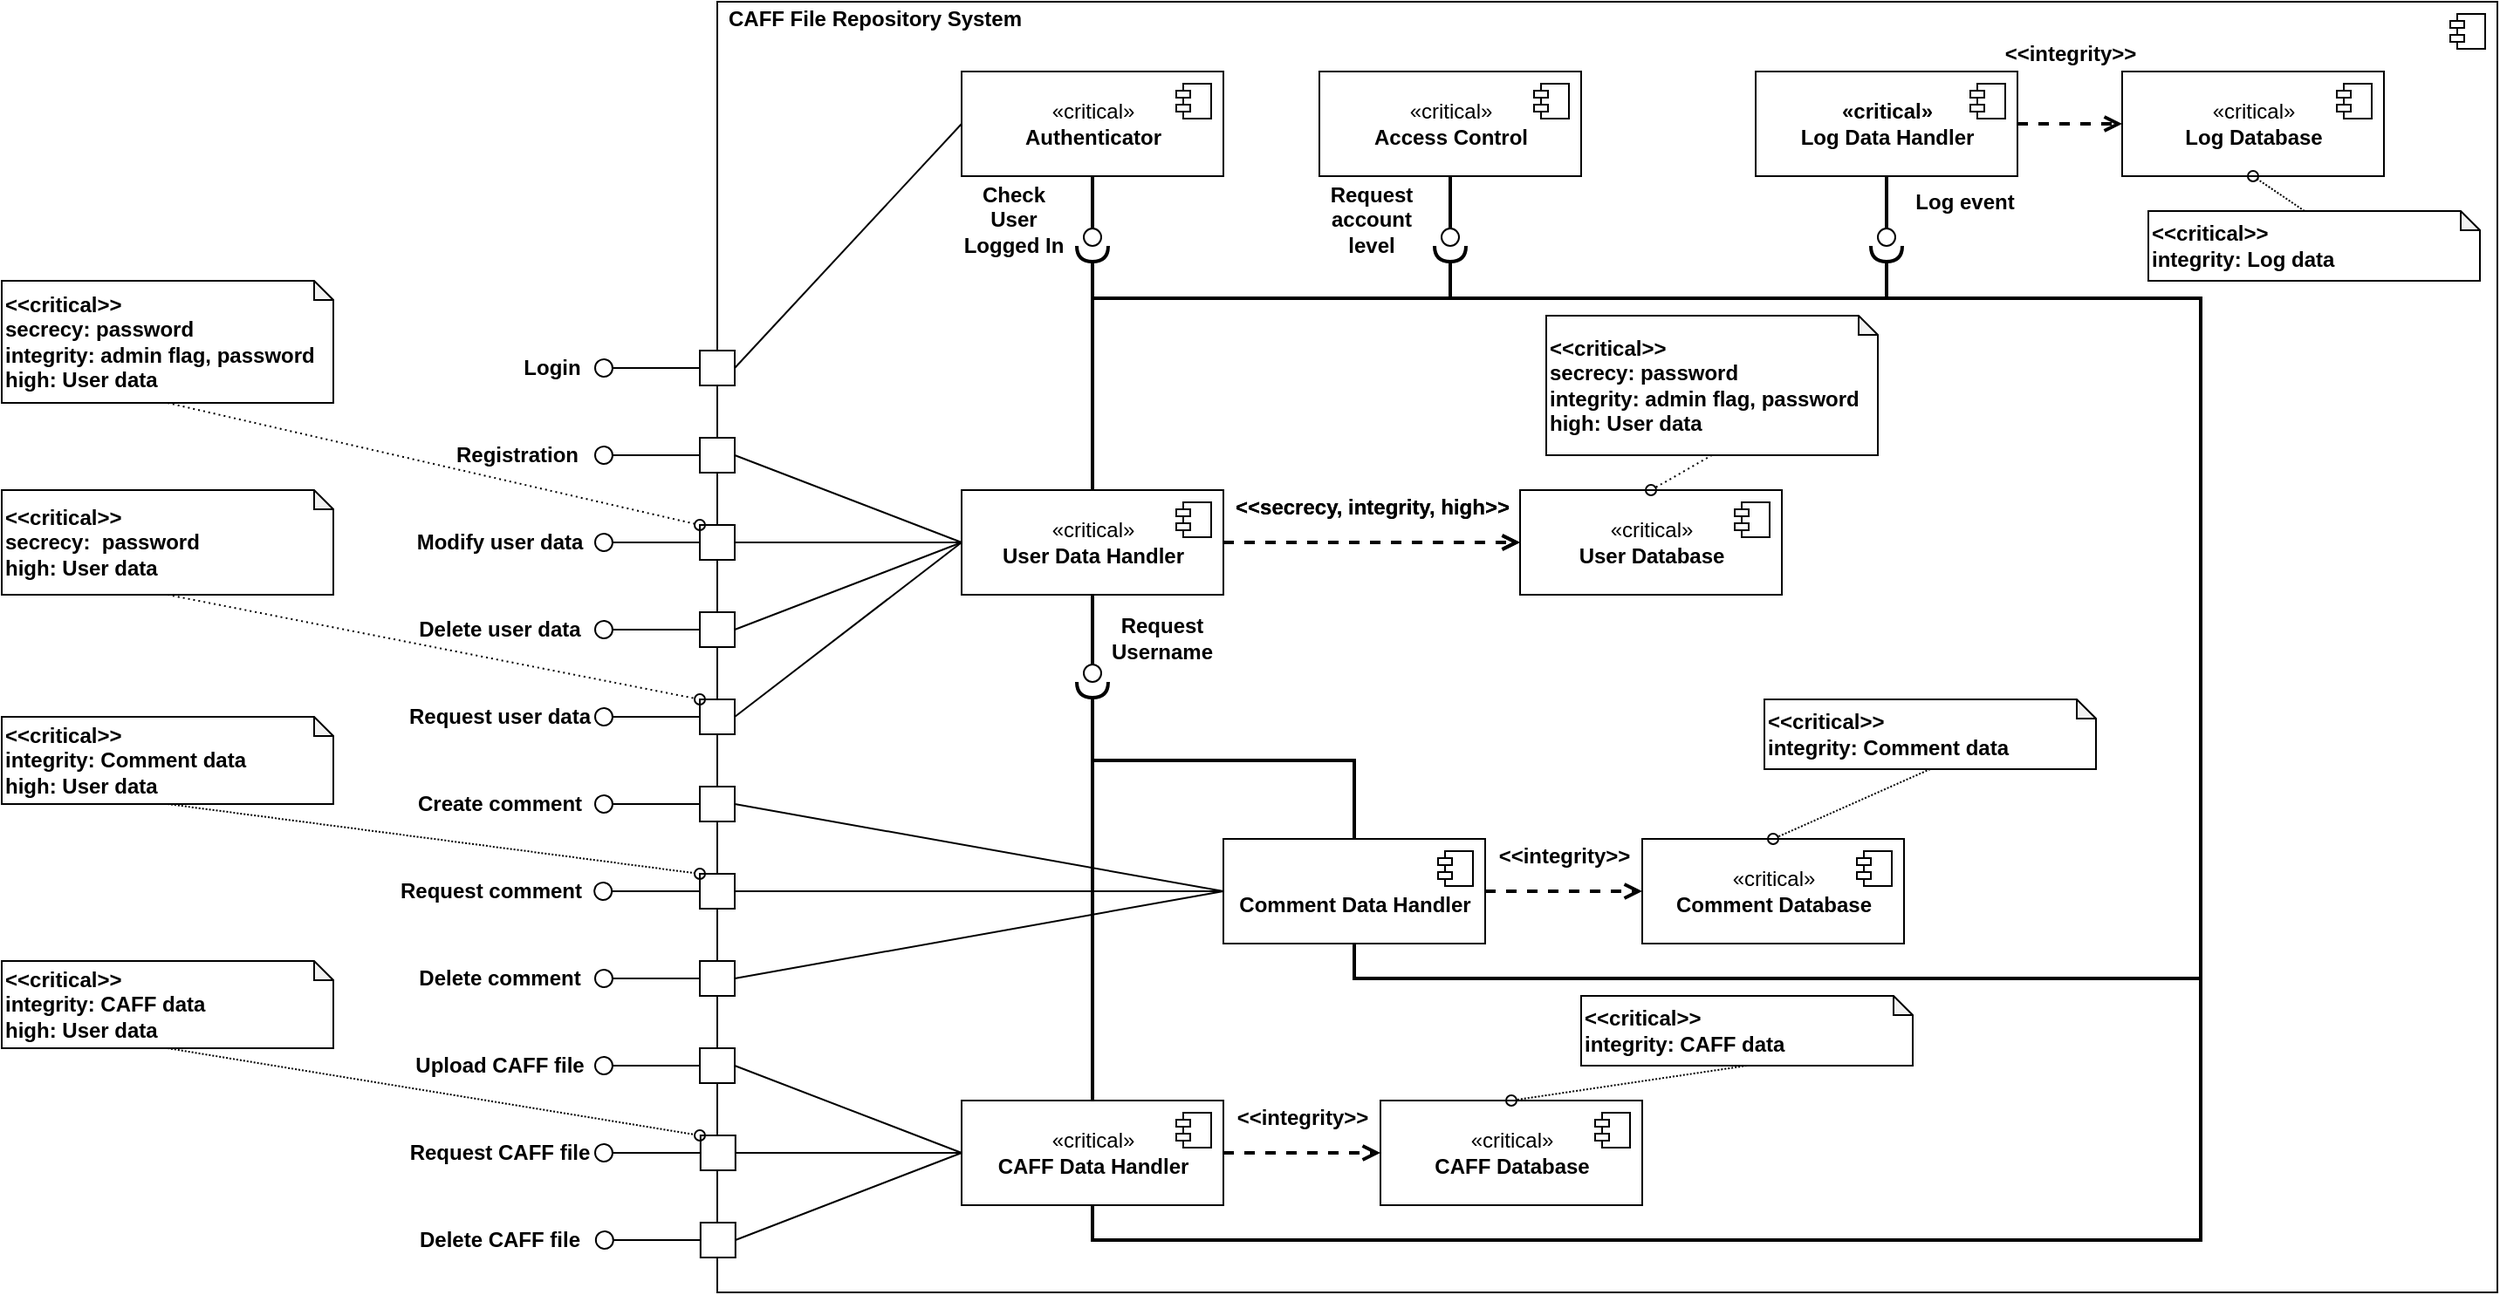 <mxfile version="15.5.2" type="device"><diagram name="Page-1" id="5f0bae14-7c28-e335-631c-24af17079c00"><mxGraphModel dx="1913" dy="1296" grid="1" gridSize="10" guides="1" tooltips="1" connect="1" arrows="1" fold="1" page="1" pageScale="1" pageWidth="1100" pageHeight="850" background="none" math="0" shadow="0"><root><mxCell id="0"/><mxCell id="1" parent="0"/><mxCell id="-QCfbJkyfZG9LD16pUeI-1" value="" style="html=1;dropTarget=0;movable=0;allowArrows=0;connectable=0;resizable=1;rotatable=0;" parent="1" vertex="1"><mxGeometry x="260" y="-20" width="1020" height="740" as="geometry"/></mxCell><mxCell id="-QCfbJkyfZG9LD16pUeI-2" value="" style="shape=module;jettyWidth=8;jettyHeight=4;" parent="-QCfbJkyfZG9LD16pUeI-1" vertex="1"><mxGeometry x="1" width="20" height="20" relative="1" as="geometry"><mxPoint x="-27" y="7" as="offset"/></mxGeometry></mxCell><mxCell id="-QCfbJkyfZG9LD16pUeI-3" value="CAFF File Repository System" style="text;html=1;align=center;verticalAlign=middle;resizable=0;points=[];autosize=1;strokeColor=none;fillColor=none;fontStyle=1" parent="1" vertex="1"><mxGeometry x="260" y="-20" width="180" height="20" as="geometry"/></mxCell><mxCell id="-QCfbJkyfZG9LD16pUeI-111" style="edgeStyle=none;rounded=0;orthogonalLoop=1;jettySize=auto;html=1;exitX=1;exitY=0.5;exitDx=0;exitDy=0;entryX=0;entryY=0.5;entryDx=0;entryDy=0;dashed=1;endArrow=open;endFill=0;strokeWidth=2;" parent="1" source="-QCfbJkyfZG9LD16pUeI-5" target="-QCfbJkyfZG9LD16pUeI-11" edge="1"><mxGeometry relative="1" as="geometry"/></mxCell><mxCell id="-QCfbJkyfZG9LD16pUeI-143" style="edgeStyle=orthogonalEdgeStyle;rounded=0;orthogonalLoop=1;jettySize=auto;html=1;exitX=0.5;exitY=1;exitDx=0;exitDy=0;endArrow=none;endFill=0;strokeWidth=2;" parent="1" source="-QCfbJkyfZG9LD16pUeI-5" edge="1"><mxGeometry relative="1" as="geometry"><mxPoint x="475" y="360" as="targetPoint"/></mxGeometry></mxCell><mxCell id="-HfdM1WWx-DZBQaStd_Z-57" style="edgeStyle=orthogonalEdgeStyle;rounded=0;orthogonalLoop=1;jettySize=auto;html=1;exitX=0.5;exitY=0;exitDx=0;exitDy=0;endArrow=halfCircle;endFill=0;strokeWidth=2;" parent="1" source="-QCfbJkyfZG9LD16pUeI-5" target="-HfdM1WWx-DZBQaStd_Z-66" edge="1"><mxGeometry relative="1" as="geometry"><mxPoint x="920" y="130" as="targetPoint"/><Array as="points"><mxPoint x="475" y="150"/><mxPoint x="930" y="150"/></Array></mxGeometry></mxCell><mxCell id="-QCfbJkyfZG9LD16pUeI-5" value="&lt;div&gt;«critical»&lt;/div&gt;&lt;div&gt;&lt;b&gt;User Data Handler&lt;/b&gt;&lt;/div&gt;" style="html=1;dropTarget=0;" parent="1" vertex="1"><mxGeometry x="400" y="260" width="150" height="60" as="geometry"/></mxCell><mxCell id="-QCfbJkyfZG9LD16pUeI-6" value="" style="shape=module;jettyWidth=8;jettyHeight=4;" parent="-QCfbJkyfZG9LD16pUeI-5" vertex="1"><mxGeometry x="1" width="20" height="20" relative="1" as="geometry"><mxPoint x="-27" y="7" as="offset"/></mxGeometry></mxCell><mxCell id="-QCfbJkyfZG9LD16pUeI-110" style="edgeStyle=none;rounded=0;orthogonalLoop=1;jettySize=auto;html=1;exitX=1;exitY=0.5;exitDx=0;exitDy=0;entryX=0;entryY=0.5;entryDx=0;entryDy=0;endArrow=open;endFill=0;dashed=1;strokeWidth=2;" parent="1" source="-QCfbJkyfZG9LD16pUeI-7" target="-QCfbJkyfZG9LD16pUeI-17" edge="1"><mxGeometry relative="1" as="geometry"/></mxCell><mxCell id="-HfdM1WWx-DZBQaStd_Z-55" style="edgeStyle=orthogonalEdgeStyle;rounded=0;orthogonalLoop=1;jettySize=auto;html=1;exitX=0.5;exitY=1;exitDx=0;exitDy=0;endArrow=halfCircle;endFill=0;strokeWidth=2;" parent="1" source="-QCfbJkyfZG9LD16pUeI-7" target="-HfdM1WWx-DZBQaStd_Z-31" edge="1"><mxGeometry relative="1" as="geometry"><Array as="points"><mxPoint x="475" y="690"/><mxPoint x="1110" y="690"/><mxPoint x="1110" y="150"/><mxPoint x="475" y="150"/></Array></mxGeometry></mxCell><mxCell id="-HfdM1WWx-DZBQaStd_Z-59" style="edgeStyle=orthogonalEdgeStyle;rounded=0;orthogonalLoop=1;jettySize=auto;html=1;exitX=0.5;exitY=0;exitDx=0;exitDy=0;endArrow=none;endFill=0;strokeWidth=2;" parent="1" source="-QCfbJkyfZG9LD16pUeI-7" edge="1"><mxGeometry relative="1" as="geometry"><mxPoint x="475" y="380" as="targetPoint"/></mxGeometry></mxCell><mxCell id="-QCfbJkyfZG9LD16pUeI-7" value="«critical»&lt;div&gt;&lt;b&gt;CAFF Data Handler&lt;/b&gt;&lt;/div&gt;" style="html=1;dropTarget=0;" parent="1" vertex="1"><mxGeometry x="400" y="610" width="150" height="60" as="geometry"/></mxCell><mxCell id="-QCfbJkyfZG9LD16pUeI-8" value="" style="shape=module;jettyWidth=8;jettyHeight=4;" parent="-QCfbJkyfZG9LD16pUeI-7" vertex="1"><mxGeometry x="1" width="20" height="20" relative="1" as="geometry"><mxPoint x="-27" y="7" as="offset"/></mxGeometry></mxCell><mxCell id="-QCfbJkyfZG9LD16pUeI-112" style="edgeStyle=none;rounded=0;orthogonalLoop=1;jettySize=auto;html=1;exitX=1;exitY=0.5;exitDx=0;exitDy=0;entryX=0;entryY=0.5;entryDx=0;entryDy=0;dashed=1;endArrow=open;endFill=0;strokeWidth=2;" parent="1" source="-QCfbJkyfZG9LD16pUeI-9" target="-QCfbJkyfZG9LD16pUeI-13" edge="1"><mxGeometry relative="1" as="geometry"/></mxCell><mxCell id="-HfdM1WWx-DZBQaStd_Z-56" style="edgeStyle=orthogonalEdgeStyle;rounded=0;orthogonalLoop=1;jettySize=auto;html=1;exitX=0.5;exitY=1;exitDx=0;exitDy=0;endArrow=halfCircle;endFill=0;strokeWidth=2;entryX=0.5;entryY=0;entryDx=0;entryDy=0;entryPerimeter=0;" parent="1" source="-QCfbJkyfZG9LD16pUeI-9" target="-HfdM1WWx-DZBQaStd_Z-37" edge="1"><mxGeometry relative="1" as="geometry"><Array as="points"><mxPoint x="625" y="540"/><mxPoint x="1110" y="540"/><mxPoint x="1110" y="150"/><mxPoint x="680" y="150"/></Array></mxGeometry></mxCell><mxCell id="-HfdM1WWx-DZBQaStd_Z-58" style="edgeStyle=orthogonalEdgeStyle;rounded=0;orthogonalLoop=1;jettySize=auto;html=1;exitX=0.5;exitY=0;exitDx=0;exitDy=0;endArrow=halfCircle;endFill=0;strokeWidth=2;" parent="1" source="-QCfbJkyfZG9LD16pUeI-9" target="-QCfbJkyfZG9LD16pUeI-149" edge="1"><mxGeometry relative="1" as="geometry"><mxPoint x="475" y="380" as="targetPoint"/></mxGeometry></mxCell><mxCell id="-QCfbJkyfZG9LD16pUeI-9" value="&lt;div&gt;&lt;b&gt;&lt;br&gt;&lt;/b&gt;&lt;/div&gt;&lt;div&gt;&lt;b&gt;Comment Data Handler&lt;/b&gt;&lt;/div&gt;" style="html=1;dropTarget=0;" parent="1" vertex="1"><mxGeometry x="550" y="460" width="150" height="60" as="geometry"/></mxCell><mxCell id="-QCfbJkyfZG9LD16pUeI-10" value="" style="shape=module;jettyWidth=8;jettyHeight=4;" parent="-QCfbJkyfZG9LD16pUeI-9" vertex="1"><mxGeometry x="1" width="20" height="20" relative="1" as="geometry"><mxPoint x="-27" y="7" as="offset"/></mxGeometry></mxCell><mxCell id="-QCfbJkyfZG9LD16pUeI-11" value="«critical»&lt;br&gt;&lt;b&gt;User Database&lt;br&gt;&lt;/b&gt;" style="html=1;dropTarget=0;" parent="1" vertex="1"><mxGeometry x="720" y="260" width="150" height="60" as="geometry"/></mxCell><mxCell id="-QCfbJkyfZG9LD16pUeI-12" value="" style="shape=module;jettyWidth=8;jettyHeight=4;" parent="-QCfbJkyfZG9LD16pUeI-11" vertex="1"><mxGeometry x="1" width="20" height="20" relative="1" as="geometry"><mxPoint x="-27" y="7" as="offset"/></mxGeometry></mxCell><mxCell id="-QCfbJkyfZG9LD16pUeI-13" value="«critical»&lt;br&gt;&lt;b&gt;Comment Database&lt;br&gt;&lt;/b&gt;" style="html=1;dropTarget=0;" parent="1" vertex="1"><mxGeometry x="790" y="460" width="150" height="60" as="geometry"/></mxCell><mxCell id="-QCfbJkyfZG9LD16pUeI-14" value="" style="shape=module;jettyWidth=8;jettyHeight=4;" parent="-QCfbJkyfZG9LD16pUeI-13" vertex="1"><mxGeometry x="1" width="20" height="20" relative="1" as="geometry"><mxPoint x="-27" y="7" as="offset"/></mxGeometry></mxCell><mxCell id="-QCfbJkyfZG9LD16pUeI-15" value="«critical»&lt;br&gt;&lt;b&gt;Log Database&lt;br&gt;&lt;/b&gt;" style="html=1;dropTarget=0;" parent="1" vertex="1"><mxGeometry x="1065" y="20" width="150" height="60" as="geometry"/></mxCell><mxCell id="-QCfbJkyfZG9LD16pUeI-16" value="" style="shape=module;jettyWidth=8;jettyHeight=4;" parent="-QCfbJkyfZG9LD16pUeI-15" vertex="1"><mxGeometry x="1" width="20" height="20" relative="1" as="geometry"><mxPoint x="-27" y="7" as="offset"/></mxGeometry></mxCell><mxCell id="-QCfbJkyfZG9LD16pUeI-17" value="«critical»&lt;br&gt;&lt;b&gt;CAFF Database&lt;br&gt;&lt;/b&gt;" style="html=1;dropTarget=0;" parent="1" vertex="1"><mxGeometry x="640" y="610" width="150" height="60" as="geometry"/></mxCell><mxCell id="-QCfbJkyfZG9LD16pUeI-18" value="" style="shape=module;jettyWidth=8;jettyHeight=4;" parent="-QCfbJkyfZG9LD16pUeI-17" vertex="1"><mxGeometry x="1" width="20" height="20" relative="1" as="geometry"><mxPoint x="-27" y="7" as="offset"/></mxGeometry></mxCell><mxCell id="-QCfbJkyfZG9LD16pUeI-27" value="" style="group" parent="1" vertex="1" connectable="0"><mxGeometry x="189.583" y="230" width="80.417" height="20" as="geometry"/></mxCell><mxCell id="-QCfbJkyfZG9LD16pUeI-19" value="" style="rounded=0;whiteSpace=wrap;html=1;" parent="-QCfbJkyfZG9LD16pUeI-27" vertex="1"><mxGeometry x="60.417" width="20" height="20" as="geometry"/></mxCell><mxCell id="-QCfbJkyfZG9LD16pUeI-21" value="" style="rounded=0;orthogonalLoop=1;jettySize=auto;html=1;endArrow=none;endFill=0;sketch=0;sourcePerimeterSpacing=0;targetPerimeterSpacing=0;edgeStyle=orthogonalEdgeStyle;" parent="-QCfbJkyfZG9LD16pUeI-27" edge="1"><mxGeometry relative="1" as="geometry"><mxPoint x="60.417" y="10" as="sourcePoint"/><mxPoint x="10.417" y="10" as="targetPoint"/></mxGeometry></mxCell><mxCell id="-QCfbJkyfZG9LD16pUeI-23" value="" style="ellipse;whiteSpace=wrap;html=1;align=center;aspect=fixed;resizable=0;points=[];outlineConnect=0;sketch=0;rotation=-85;" parent="-QCfbJkyfZG9LD16pUeI-27" vertex="1"><mxGeometry x="0.417" y="5" width="10" height="10" as="geometry"/></mxCell><mxCell id="-QCfbJkyfZG9LD16pUeI-28" value="" style="group" parent="1" vertex="1" connectable="0"><mxGeometry x="189.583" y="180" width="80.417" height="20" as="geometry"/></mxCell><mxCell id="-QCfbJkyfZG9LD16pUeI-29" value="" style="rounded=0;whiteSpace=wrap;html=1;" parent="-QCfbJkyfZG9LD16pUeI-28" vertex="1"><mxGeometry x="60.417" width="20" height="20" as="geometry"/></mxCell><mxCell id="-QCfbJkyfZG9LD16pUeI-30" value="" style="rounded=0;orthogonalLoop=1;jettySize=auto;html=1;endArrow=none;endFill=0;sketch=0;sourcePerimeterSpacing=0;targetPerimeterSpacing=0;edgeStyle=orthogonalEdgeStyle;" parent="-QCfbJkyfZG9LD16pUeI-28" edge="1"><mxGeometry relative="1" as="geometry"><mxPoint x="60.417" y="10" as="sourcePoint"/><mxPoint x="10.417" y="10" as="targetPoint"/></mxGeometry></mxCell><mxCell id="-QCfbJkyfZG9LD16pUeI-31" value="" style="ellipse;whiteSpace=wrap;html=1;align=center;aspect=fixed;resizable=0;points=[];outlineConnect=0;sketch=0;rotation=-85;" parent="-QCfbJkyfZG9LD16pUeI-28" vertex="1"><mxGeometry x="0.417" y="5" width="10" height="10" as="geometry"/></mxCell><mxCell id="-QCfbJkyfZG9LD16pUeI-32" value="Registration" style="text;html=1;align=center;verticalAlign=middle;resizable=0;points=[];autosize=1;strokeColor=none;fillColor=none;fontStyle=1" parent="1" vertex="1"><mxGeometry x="99.58" y="230" width="90" height="20" as="geometry"/></mxCell><mxCell id="-QCfbJkyfZG9LD16pUeI-33" value="Login" style="text;html=1;align=center;verticalAlign=middle;resizable=0;points=[];autosize=1;strokeColor=none;fillColor=none;fontStyle=1" parent="1" vertex="1"><mxGeometry x="139.58" y="180" width="50" height="20" as="geometry"/></mxCell><mxCell id="-QCfbJkyfZG9LD16pUeI-34" style="rounded=0;orthogonalLoop=1;jettySize=auto;html=1;exitX=1;exitY=0.5;exitDx=0;exitDy=0;entryX=0;entryY=0.5;entryDx=0;entryDy=0;endArrow=none;endFill=0;" parent="1" source="-QCfbJkyfZG9LD16pUeI-19" target="-QCfbJkyfZG9LD16pUeI-5" edge="1"><mxGeometry relative="1" as="geometry"/></mxCell><mxCell id="-QCfbJkyfZG9LD16pUeI-36" value="" style="group" parent="1" vertex="1" connectable="0"><mxGeometry x="189.583" y="280" width="80.417" height="20" as="geometry"/></mxCell><mxCell id="-QCfbJkyfZG9LD16pUeI-37" value="" style="rounded=0;whiteSpace=wrap;html=1;" parent="-QCfbJkyfZG9LD16pUeI-36" vertex="1"><mxGeometry x="60.417" width="20" height="20" as="geometry"/></mxCell><mxCell id="-QCfbJkyfZG9LD16pUeI-38" value="" style="rounded=0;orthogonalLoop=1;jettySize=auto;html=1;endArrow=none;endFill=0;sketch=0;sourcePerimeterSpacing=0;targetPerimeterSpacing=0;edgeStyle=orthogonalEdgeStyle;" parent="-QCfbJkyfZG9LD16pUeI-36" edge="1"><mxGeometry relative="1" as="geometry"><mxPoint x="60.417" y="10" as="sourcePoint"/><mxPoint x="10.417" y="10" as="targetPoint"/></mxGeometry></mxCell><mxCell id="-QCfbJkyfZG9LD16pUeI-39" value="" style="ellipse;whiteSpace=wrap;html=1;align=center;aspect=fixed;resizable=0;points=[];outlineConnect=0;sketch=0;rotation=-85;" parent="-QCfbJkyfZG9LD16pUeI-36" vertex="1"><mxGeometry x="0.417" y="5" width="10" height="10" as="geometry"/></mxCell><mxCell id="-QCfbJkyfZG9LD16pUeI-42" value="" style="group" parent="1" vertex="1" connectable="0"><mxGeometry x="189.583" y="330" width="80.417" height="20" as="geometry"/></mxCell><mxCell id="-QCfbJkyfZG9LD16pUeI-46" value="" style="edgeStyle=none;rounded=0;orthogonalLoop=1;jettySize=auto;html=1;endArrow=none;endFill=0;" parent="-QCfbJkyfZG9LD16pUeI-42" source="-QCfbJkyfZG9LD16pUeI-43" target="-QCfbJkyfZG9LD16pUeI-45" edge="1"><mxGeometry relative="1" as="geometry"/></mxCell><mxCell id="-QCfbJkyfZG9LD16pUeI-43" value="" style="rounded=0;whiteSpace=wrap;html=1;" parent="-QCfbJkyfZG9LD16pUeI-42" vertex="1"><mxGeometry x="60.417" width="20" height="20" as="geometry"/></mxCell><mxCell id="-QCfbJkyfZG9LD16pUeI-44" value="" style="rounded=0;orthogonalLoop=1;jettySize=auto;html=1;endArrow=none;endFill=0;sketch=0;sourcePerimeterSpacing=0;targetPerimeterSpacing=0;edgeStyle=orthogonalEdgeStyle;" parent="-QCfbJkyfZG9LD16pUeI-42" edge="1"><mxGeometry relative="1" as="geometry"><mxPoint x="60.417" y="10" as="sourcePoint"/><mxPoint x="10.417" y="10" as="targetPoint"/></mxGeometry></mxCell><mxCell id="-QCfbJkyfZG9LD16pUeI-45" value="" style="ellipse;whiteSpace=wrap;html=1;align=center;aspect=fixed;resizable=0;points=[];outlineConnect=0;sketch=0;rotation=-85;" parent="-QCfbJkyfZG9LD16pUeI-42" vertex="1"><mxGeometry x="0.417" y="5" width="10" height="10" as="geometry"/></mxCell><mxCell id="-QCfbJkyfZG9LD16pUeI-47" value="Modify user data" style="text;html=1;align=center;verticalAlign=middle;resizable=0;points=[];autosize=1;strokeColor=none;fillColor=none;fontStyle=1" parent="1" vertex="1"><mxGeometry x="79.58" y="280" width="110" height="20" as="geometry"/></mxCell><mxCell id="-QCfbJkyfZG9LD16pUeI-48" value="Delete user data" style="text;html=1;align=center;verticalAlign=middle;resizable=0;points=[];autosize=1;strokeColor=none;fillColor=none;fontStyle=1" parent="1" vertex="1"><mxGeometry x="79.58" y="330" width="110" height="20" as="geometry"/></mxCell><mxCell id="-QCfbJkyfZG9LD16pUeI-51" value="" style="group" parent="1" vertex="1" connectable="0"><mxGeometry x="189.583" y="430" width="80.417" height="20" as="geometry"/></mxCell><mxCell id="-QCfbJkyfZG9LD16pUeI-52" value="" style="edgeStyle=none;rounded=0;orthogonalLoop=1;jettySize=auto;html=1;endArrow=none;endFill=0;" parent="-QCfbJkyfZG9LD16pUeI-51" source="-QCfbJkyfZG9LD16pUeI-53" target="-QCfbJkyfZG9LD16pUeI-55" edge="1"><mxGeometry relative="1" as="geometry"/></mxCell><mxCell id="-QCfbJkyfZG9LD16pUeI-53" value="" style="rounded=0;whiteSpace=wrap;html=1;" parent="-QCfbJkyfZG9LD16pUeI-51" vertex="1"><mxGeometry x="60.417" width="20" height="20" as="geometry"/></mxCell><mxCell id="-QCfbJkyfZG9LD16pUeI-54" value="" style="rounded=0;orthogonalLoop=1;jettySize=auto;html=1;endArrow=none;endFill=0;sketch=0;sourcePerimeterSpacing=0;targetPerimeterSpacing=0;edgeStyle=orthogonalEdgeStyle;" parent="-QCfbJkyfZG9LD16pUeI-51" edge="1"><mxGeometry relative="1" as="geometry"><mxPoint x="60.417" y="10" as="sourcePoint"/><mxPoint x="10.417" y="10" as="targetPoint"/></mxGeometry></mxCell><mxCell id="-QCfbJkyfZG9LD16pUeI-55" value="" style="ellipse;whiteSpace=wrap;html=1;align=center;aspect=fixed;resizable=0;points=[];outlineConnect=0;sketch=0;rotation=-85;" parent="-QCfbJkyfZG9LD16pUeI-51" vertex="1"><mxGeometry x="0.417" y="5" width="10" height="10" as="geometry"/></mxCell><mxCell id="-QCfbJkyfZG9LD16pUeI-56" value="" style="group" parent="1" vertex="1" connectable="0"><mxGeometry x="189.583" y="470" width="80.417" height="20" as="geometry"/></mxCell><mxCell id="-QCfbJkyfZG9LD16pUeI-58" value="" style="rounded=0;whiteSpace=wrap;html=1;" parent="-QCfbJkyfZG9LD16pUeI-56" vertex="1"><mxGeometry x="60.417" y="10" width="20" height="20" as="geometry"/></mxCell><mxCell id="-QCfbJkyfZG9LD16pUeI-61" value="" style="group" parent="1" vertex="1" connectable="0"><mxGeometry x="189.583" y="530" width="80.417" height="20" as="geometry"/></mxCell><mxCell id="-QCfbJkyfZG9LD16pUeI-62" value="" style="edgeStyle=none;rounded=0;orthogonalLoop=1;jettySize=auto;html=1;endArrow=none;endFill=0;" parent="-QCfbJkyfZG9LD16pUeI-61" source="-QCfbJkyfZG9LD16pUeI-63" target="-QCfbJkyfZG9LD16pUeI-65" edge="1"><mxGeometry relative="1" as="geometry"/></mxCell><mxCell id="-QCfbJkyfZG9LD16pUeI-63" value="" style="rounded=0;whiteSpace=wrap;html=1;" parent="-QCfbJkyfZG9LD16pUeI-61" vertex="1"><mxGeometry x="60.417" width="20" height="20" as="geometry"/></mxCell><mxCell id="-QCfbJkyfZG9LD16pUeI-64" value="" style="rounded=0;orthogonalLoop=1;jettySize=auto;html=1;endArrow=none;endFill=0;sketch=0;sourcePerimeterSpacing=0;targetPerimeterSpacing=0;edgeStyle=orthogonalEdgeStyle;" parent="-QCfbJkyfZG9LD16pUeI-61" edge="1"><mxGeometry relative="1" as="geometry"><mxPoint x="60.417" y="10" as="sourcePoint"/><mxPoint x="10.417" y="10" as="targetPoint"/></mxGeometry></mxCell><mxCell id="-QCfbJkyfZG9LD16pUeI-65" value="" style="ellipse;whiteSpace=wrap;html=1;align=center;aspect=fixed;resizable=0;points=[];outlineConnect=0;sketch=0;rotation=-85;" parent="-QCfbJkyfZG9LD16pUeI-61" vertex="1"><mxGeometry x="0.417" y="5" width="10" height="10" as="geometry"/></mxCell><mxCell id="-QCfbJkyfZG9LD16pUeI-66" value="Create comment" style="text;html=1;align=center;verticalAlign=middle;resizable=0;points=[];autosize=1;strokeColor=none;fillColor=none;fontStyle=1" parent="1" vertex="1"><mxGeometry x="79.58" y="430" width="110" height="20" as="geometry"/></mxCell><mxCell id="-QCfbJkyfZG9LD16pUeI-67" style="edgeStyle=none;rounded=0;orthogonalLoop=1;jettySize=auto;html=1;exitX=1;exitY=0.5;exitDx=0;exitDy=0;entryX=0;entryY=0.5;entryDx=0;entryDy=0;endArrow=none;endFill=0;" parent="1" source="-QCfbJkyfZG9LD16pUeI-53" target="-QCfbJkyfZG9LD16pUeI-9" edge="1"><mxGeometry relative="1" as="geometry"/></mxCell><mxCell id="-QCfbJkyfZG9LD16pUeI-68" value="Request comment" style="text;html=1;align=center;verticalAlign=middle;resizable=0;points=[];autosize=1;strokeColor=none;fillColor=none;fontStyle=1" parent="1" vertex="1"><mxGeometry x="69.58" y="480" width="120" height="20" as="geometry"/></mxCell><mxCell id="-QCfbJkyfZG9LD16pUeI-69" value="Delete comment" style="text;html=1;align=center;verticalAlign=middle;resizable=0;points=[];autosize=1;strokeColor=none;fillColor=none;fontStyle=1" parent="1" vertex="1"><mxGeometry x="79.58" y="530" width="110" height="20" as="geometry"/></mxCell><mxCell id="-QCfbJkyfZG9LD16pUeI-70" style="edgeStyle=none;rounded=0;orthogonalLoop=1;jettySize=auto;html=1;exitX=1;exitY=0.5;exitDx=0;exitDy=0;entryX=0;entryY=0.5;entryDx=0;entryDy=0;endArrow=none;endFill=0;" parent="1" source="-QCfbJkyfZG9LD16pUeI-58" target="-QCfbJkyfZG9LD16pUeI-9" edge="1"><mxGeometry relative="1" as="geometry"/></mxCell><mxCell id="-QCfbJkyfZG9LD16pUeI-71" style="edgeStyle=none;rounded=0;orthogonalLoop=1;jettySize=auto;html=1;exitX=1;exitY=0.5;exitDx=0;exitDy=0;entryX=0;entryY=0.5;entryDx=0;entryDy=0;endArrow=none;endFill=0;" parent="1" source="-QCfbJkyfZG9LD16pUeI-63" target="-QCfbJkyfZG9LD16pUeI-9" edge="1"><mxGeometry relative="1" as="geometry"/></mxCell><mxCell id="-QCfbJkyfZG9LD16pUeI-72" value="Request user data" style="text;html=1;align=center;verticalAlign=middle;resizable=0;points=[];autosize=1;strokeColor=none;fillColor=none;fontStyle=1" parent="1" vertex="1"><mxGeometry x="74.58" y="380" width="120" height="20" as="geometry"/></mxCell><mxCell id="-QCfbJkyfZG9LD16pUeI-73" value="" style="group" parent="1" vertex="1" connectable="0"><mxGeometry x="189.583" y="380" width="80.417" height="20" as="geometry"/></mxCell><mxCell id="-QCfbJkyfZG9LD16pUeI-74" value="" style="edgeStyle=none;rounded=0;orthogonalLoop=1;jettySize=auto;html=1;endArrow=none;endFill=0;" parent="-QCfbJkyfZG9LD16pUeI-73" source="-QCfbJkyfZG9LD16pUeI-75" target="-QCfbJkyfZG9LD16pUeI-77" edge="1"><mxGeometry relative="1" as="geometry"/></mxCell><mxCell id="-QCfbJkyfZG9LD16pUeI-75" value="" style="rounded=0;whiteSpace=wrap;html=1;" parent="-QCfbJkyfZG9LD16pUeI-73" vertex="1"><mxGeometry x="60.417" width="20" height="20" as="geometry"/></mxCell><mxCell id="-QCfbJkyfZG9LD16pUeI-76" value="" style="rounded=0;orthogonalLoop=1;jettySize=auto;html=1;endArrow=none;endFill=0;sketch=0;sourcePerimeterSpacing=0;targetPerimeterSpacing=0;edgeStyle=orthogonalEdgeStyle;" parent="-QCfbJkyfZG9LD16pUeI-73" edge="1"><mxGeometry relative="1" as="geometry"><mxPoint x="60.417" y="10" as="sourcePoint"/><mxPoint x="10.417" y="10" as="targetPoint"/></mxGeometry></mxCell><mxCell id="-QCfbJkyfZG9LD16pUeI-77" value="" style="ellipse;whiteSpace=wrap;html=1;align=center;aspect=fixed;resizable=0;points=[];outlineConnect=0;sketch=0;rotation=-85;" parent="-QCfbJkyfZG9LD16pUeI-73" vertex="1"><mxGeometry x="0.417" y="5" width="10" height="10" as="geometry"/></mxCell><mxCell id="-QCfbJkyfZG9LD16pUeI-78" style="edgeStyle=none;rounded=0;orthogonalLoop=1;jettySize=auto;html=1;exitX=1;exitY=0.5;exitDx=0;exitDy=0;entryX=0;entryY=0.5;entryDx=0;entryDy=0;endArrow=none;endFill=0;" parent="1" source="-QCfbJkyfZG9LD16pUeI-75" target="-QCfbJkyfZG9LD16pUeI-5" edge="1"><mxGeometry relative="1" as="geometry"/></mxCell><mxCell id="-QCfbJkyfZG9LD16pUeI-60" value="" style="ellipse;whiteSpace=wrap;html=1;align=center;aspect=fixed;resizable=0;points=[];outlineConnect=0;sketch=0;rotation=-85;" parent="1" vertex="1"><mxGeometry x="189.58" y="485" width="10" height="10" as="geometry"/></mxCell><mxCell id="-QCfbJkyfZG9LD16pUeI-57" value="" style="edgeStyle=none;rounded=0;orthogonalLoop=1;jettySize=auto;html=1;endArrow=none;endFill=0;" parent="1" source="-QCfbJkyfZG9LD16pUeI-58" target="-QCfbJkyfZG9LD16pUeI-60" edge="1"><mxGeometry relative="1" as="geometry"/></mxCell><mxCell id="-QCfbJkyfZG9LD16pUeI-81" style="edgeStyle=none;rounded=0;orthogonalLoop=1;jettySize=auto;html=1;exitX=1;exitY=0.5;exitDx=0;exitDy=0;entryX=0;entryY=0.5;entryDx=0;entryDy=0;endArrow=none;endFill=0;" parent="1" source="-QCfbJkyfZG9LD16pUeI-37" target="-QCfbJkyfZG9LD16pUeI-5" edge="1"><mxGeometry relative="1" as="geometry"/></mxCell><mxCell id="-QCfbJkyfZG9LD16pUeI-82" style="edgeStyle=none;rounded=0;orthogonalLoop=1;jettySize=auto;html=1;exitX=1;exitY=0.5;exitDx=0;exitDy=0;entryX=0;entryY=0.5;entryDx=0;entryDy=0;endArrow=none;endFill=0;" parent="1" source="-QCfbJkyfZG9LD16pUeI-43" target="-QCfbJkyfZG9LD16pUeI-5" edge="1"><mxGeometry relative="1" as="geometry"/></mxCell><mxCell id="-QCfbJkyfZG9LD16pUeI-84" value="" style="group" parent="1" vertex="1" connectable="0"><mxGeometry x="189.583" y="580" width="80.417" height="20" as="geometry"/></mxCell><mxCell id="-QCfbJkyfZG9LD16pUeI-85" value="" style="edgeStyle=none;rounded=0;orthogonalLoop=1;jettySize=auto;html=1;endArrow=none;endFill=0;" parent="-QCfbJkyfZG9LD16pUeI-84" source="-QCfbJkyfZG9LD16pUeI-86" target="-QCfbJkyfZG9LD16pUeI-88" edge="1"><mxGeometry relative="1" as="geometry"/></mxCell><mxCell id="-QCfbJkyfZG9LD16pUeI-86" value="" style="rounded=0;whiteSpace=wrap;html=1;" parent="-QCfbJkyfZG9LD16pUeI-84" vertex="1"><mxGeometry x="60.417" width="20" height="20" as="geometry"/></mxCell><mxCell id="-QCfbJkyfZG9LD16pUeI-87" value="" style="rounded=0;orthogonalLoop=1;jettySize=auto;html=1;endArrow=none;endFill=0;sketch=0;sourcePerimeterSpacing=0;targetPerimeterSpacing=0;edgeStyle=orthogonalEdgeStyle;" parent="-QCfbJkyfZG9LD16pUeI-84" edge="1"><mxGeometry relative="1" as="geometry"><mxPoint x="60.417" y="10" as="sourcePoint"/><mxPoint x="10.417" y="10" as="targetPoint"/></mxGeometry></mxCell><mxCell id="-QCfbJkyfZG9LD16pUeI-88" value="" style="ellipse;whiteSpace=wrap;html=1;align=center;aspect=fixed;resizable=0;points=[];outlineConnect=0;sketch=0;rotation=-85;" parent="-QCfbJkyfZG9LD16pUeI-84" vertex="1"><mxGeometry x="0.417" y="5" width="10" height="10" as="geometry"/></mxCell><mxCell id="-QCfbJkyfZG9LD16pUeI-89" value="Upload CAFF file" style="text;html=1;align=center;verticalAlign=middle;resizable=0;points=[];autosize=1;strokeColor=none;fillColor=none;fontStyle=1" parent="1" vertex="1"><mxGeometry x="79.58" y="580" width="110" height="20" as="geometry"/></mxCell><mxCell id="-QCfbJkyfZG9LD16pUeI-95" value="Request CAFF file" style="text;html=1;align=center;verticalAlign=middle;resizable=0;points=[];autosize=1;strokeColor=none;fillColor=none;fontStyle=1" parent="1" vertex="1"><mxGeometry x="75.0" y="630" width="120" height="20" as="geometry"/></mxCell><mxCell id="-QCfbJkyfZG9LD16pUeI-96" value="" style="group" parent="1" vertex="1" connectable="0"><mxGeometry x="190.003" y="680" width="80.417" height="20" as="geometry"/></mxCell><mxCell id="-QCfbJkyfZG9LD16pUeI-97" value="" style="edgeStyle=none;rounded=0;orthogonalLoop=1;jettySize=auto;html=1;endArrow=none;endFill=0;" parent="-QCfbJkyfZG9LD16pUeI-96" source="-QCfbJkyfZG9LD16pUeI-98" target="-QCfbJkyfZG9LD16pUeI-100" edge="1"><mxGeometry relative="1" as="geometry"/></mxCell><mxCell id="-QCfbJkyfZG9LD16pUeI-98" value="" style="rounded=0;whiteSpace=wrap;html=1;" parent="-QCfbJkyfZG9LD16pUeI-96" vertex="1"><mxGeometry x="60.417" width="20" height="20" as="geometry"/></mxCell><mxCell id="-QCfbJkyfZG9LD16pUeI-99" value="" style="rounded=0;orthogonalLoop=1;jettySize=auto;html=1;endArrow=none;endFill=0;sketch=0;sourcePerimeterSpacing=0;targetPerimeterSpacing=0;edgeStyle=orthogonalEdgeStyle;" parent="-QCfbJkyfZG9LD16pUeI-96" edge="1"><mxGeometry relative="1" as="geometry"><mxPoint x="60.417" y="10" as="sourcePoint"/><mxPoint x="10.417" y="10" as="targetPoint"/></mxGeometry></mxCell><mxCell id="-QCfbJkyfZG9LD16pUeI-100" value="" style="ellipse;whiteSpace=wrap;html=1;align=center;aspect=fixed;resizable=0;points=[];outlineConnect=0;sketch=0;rotation=-85;" parent="-QCfbJkyfZG9LD16pUeI-96" vertex="1"><mxGeometry x="0.417" y="5" width="10" height="10" as="geometry"/></mxCell><mxCell id="-QCfbJkyfZG9LD16pUeI-101" value="Delete CAFF file" style="text;html=1;align=center;verticalAlign=middle;resizable=0;points=[];autosize=1;strokeColor=none;fillColor=none;fontStyle=1" parent="1" vertex="1"><mxGeometry x="80.0" y="680" width="110" height="20" as="geometry"/></mxCell><mxCell id="-QCfbJkyfZG9LD16pUeI-105" value="" style="group" parent="1" vertex="1" connectable="0"><mxGeometry x="189.583" y="630" width="90.837" height="20" as="geometry"/></mxCell><mxCell id="-QCfbJkyfZG9LD16pUeI-90" value="" style="group" parent="-QCfbJkyfZG9LD16pUeI-105" vertex="1" connectable="0"><mxGeometry x="10.42" width="80.417" height="20" as="geometry"/></mxCell><mxCell id="-QCfbJkyfZG9LD16pUeI-92" value="" style="rounded=0;whiteSpace=wrap;html=1;" parent="-QCfbJkyfZG9LD16pUeI-90" vertex="1"><mxGeometry x="50.417" width="20" height="20" as="geometry"/></mxCell><mxCell id="-QCfbJkyfZG9LD16pUeI-94" value="" style="ellipse;whiteSpace=wrap;html=1;align=center;aspect=fixed;resizable=0;points=[];outlineConnect=0;sketch=0;rotation=-85;" parent="-QCfbJkyfZG9LD16pUeI-105" vertex="1"><mxGeometry x="0.417" y="5" width="10" height="10" as="geometry"/></mxCell><mxCell id="-QCfbJkyfZG9LD16pUeI-91" value="" style="edgeStyle=none;rounded=0;orthogonalLoop=1;jettySize=auto;html=1;endArrow=none;endFill=0;exitX=0;exitY=0.5;exitDx=0;exitDy=0;" parent="-QCfbJkyfZG9LD16pUeI-105" source="-QCfbJkyfZG9LD16pUeI-92" target="-QCfbJkyfZG9LD16pUeI-94" edge="1"><mxGeometry relative="1" as="geometry"><mxPoint x="70.417" y="10" as="sourcePoint"/></mxGeometry></mxCell><mxCell id="-QCfbJkyfZG9LD16pUeI-106" style="edgeStyle=none;rounded=0;orthogonalLoop=1;jettySize=auto;html=1;exitX=1;exitY=0.5;exitDx=0;exitDy=0;entryX=0;entryY=0.5;entryDx=0;entryDy=0;endArrow=none;endFill=0;" parent="1" source="-QCfbJkyfZG9LD16pUeI-86" target="-QCfbJkyfZG9LD16pUeI-7" edge="1"><mxGeometry relative="1" as="geometry"/></mxCell><mxCell id="-QCfbJkyfZG9LD16pUeI-108" style="edgeStyle=none;rounded=0;orthogonalLoop=1;jettySize=auto;html=1;exitX=1;exitY=0.5;exitDx=0;exitDy=0;entryX=0;entryY=0.5;entryDx=0;entryDy=0;endArrow=none;endFill=0;" parent="1" source="-QCfbJkyfZG9LD16pUeI-98" target="-QCfbJkyfZG9LD16pUeI-7" edge="1"><mxGeometry relative="1" as="geometry"/></mxCell><mxCell id="-QCfbJkyfZG9LD16pUeI-109" style="edgeStyle=none;rounded=0;orthogonalLoop=1;jettySize=auto;html=1;exitX=1;exitY=0.5;exitDx=0;exitDy=0;entryX=0;entryY=0.5;entryDx=0;entryDy=0;endArrow=none;endFill=0;" parent="1" source="-QCfbJkyfZG9LD16pUeI-92" target="-QCfbJkyfZG9LD16pUeI-7" edge="1"><mxGeometry relative="1" as="geometry"/></mxCell><mxCell id="-QCfbJkyfZG9LD16pUeI-115" style="edgeStyle=none;rounded=0;orthogonalLoop=1;jettySize=auto;html=1;exitX=1;exitY=0.5;exitDx=0;exitDy=0;entryX=0;entryY=0.5;entryDx=0;entryDy=0;dashed=1;endArrow=open;endFill=0;strokeWidth=2;" parent="1" source="-QCfbJkyfZG9LD16pUeI-113" target="-QCfbJkyfZG9LD16pUeI-15" edge="1"><mxGeometry relative="1" as="geometry"/></mxCell><mxCell id="-HfdM1WWx-DZBQaStd_Z-63" style="edgeStyle=orthogonalEdgeStyle;rounded=0;orthogonalLoop=1;jettySize=auto;html=1;exitX=0.5;exitY=1;exitDx=0;exitDy=0;endArrow=none;endFill=0;strokeWidth=2;" parent="1" source="-QCfbJkyfZG9LD16pUeI-113" edge="1"><mxGeometry relative="1" as="geometry"><mxPoint x="930" y="110" as="targetPoint"/></mxGeometry></mxCell><mxCell id="-QCfbJkyfZG9LD16pUeI-113" value="&lt;div&gt;&lt;b&gt;«critical»&lt;/b&gt;&lt;/div&gt;&lt;div&gt;&lt;b&gt;Log&lt;span&gt; &lt;/span&gt;Data Handler&lt;/b&gt;&lt;/div&gt;" style="html=1;dropTarget=0;" parent="1" vertex="1"><mxGeometry x="855" y="20" width="150" height="60" as="geometry"/></mxCell><mxCell id="-QCfbJkyfZG9LD16pUeI-114" value="" style="shape=module;jettyWidth=8;jettyHeight=4;" parent="-QCfbJkyfZG9LD16pUeI-113" vertex="1"><mxGeometry x="1" width="20" height="20" relative="1" as="geometry"><mxPoint x="-27" y="7" as="offset"/></mxGeometry></mxCell><mxCell id="-QCfbJkyfZG9LD16pUeI-124" value="&lt;b&gt;Log event&lt;/b&gt;" style="text;html=1;strokeColor=none;fillColor=none;align=center;verticalAlign=middle;whiteSpace=wrap;rounded=0;" parent="1" vertex="1"><mxGeometry x="940" y="80" width="70" height="30" as="geometry"/></mxCell><mxCell id="-QCfbJkyfZG9LD16pUeI-147" value="" style="group" parent="1" vertex="1" connectable="0"><mxGeometry x="470" y="360" width="10" height="10" as="geometry"/></mxCell><mxCell id="-QCfbJkyfZG9LD16pUeI-148" value="" style="group" parent="-QCfbJkyfZG9LD16pUeI-147" vertex="1" connectable="0"><mxGeometry width="10" height="10" as="geometry"/></mxCell><mxCell id="-QCfbJkyfZG9LD16pUeI-149" value="" style="ellipse;whiteSpace=wrap;html=1;align=center;aspect=fixed;resizable=0;points=[];outlineConnect=0;sketch=0;rotation=-180;" parent="-QCfbJkyfZG9LD16pUeI-148" vertex="1"><mxGeometry width="10" height="10" as="geometry"/></mxCell><mxCell id="-QCfbJkyfZG9LD16pUeI-155" value="&lt;b&gt;Request Username&lt;br&gt;&lt;/b&gt;" style="text;html=1;strokeColor=none;fillColor=none;align=center;verticalAlign=middle;whiteSpace=wrap;rounded=0;" parent="1" vertex="1"><mxGeometry x="480" y="330" width="70" height="30" as="geometry"/></mxCell><mxCell id="-HfdM1WWx-DZBQaStd_Z-4" style="rounded=0;orthogonalLoop=1;jettySize=auto;html=1;exitX=0.5;exitY=1;exitDx=0;exitDy=0;exitPerimeter=0;entryX=0.5;entryY=0;entryDx=0;entryDy=0;dashed=1;dashPattern=1 2;endArrow=oval;endFill=0;" parent="1" source="-HfdM1WWx-DZBQaStd_Z-3" target="-QCfbJkyfZG9LD16pUeI-11" edge="1"><mxGeometry relative="1" as="geometry"/></mxCell><mxCell id="-HfdM1WWx-DZBQaStd_Z-3" value="&lt;div align=&quot;left&quot;&gt;&lt;b&gt;&amp;lt;&amp;lt;critical&amp;gt;&amp;gt;&lt;/b&gt;&lt;/div&gt;&lt;div align=&quot;left&quot;&gt;&lt;b&gt;secrecy: password&lt;/b&gt;&lt;/div&gt;&lt;div align=&quot;left&quot;&gt;&lt;b&gt;integrity: admin flag, password&lt;/b&gt;&lt;/div&gt;&lt;div align=&quot;left&quot;&gt;&lt;b&gt;high: User data&lt;br&gt;&lt;/b&gt;&lt;/div&gt;" style="shape=note;whiteSpace=wrap;html=1;backgroundOutline=1;darkOpacity=0.05;size=11;align=left;" parent="1" vertex="1"><mxGeometry x="735" y="160" width="190" height="80" as="geometry"/></mxCell><mxCell id="-HfdM1WWx-DZBQaStd_Z-5" value="&lt;b&gt;&amp;lt;&amp;lt;secrecy, integrity, high&amp;gt;&amp;gt;&lt;br&gt;&lt;/b&gt;" style="text;html=1;align=center;verticalAlign=middle;resizable=0;points=[];autosize=1;strokeColor=none;fillColor=none;" parent="1" vertex="1"><mxGeometry x="550" y="260" width="170" height="20" as="geometry"/></mxCell><mxCell id="-HfdM1WWx-DZBQaStd_Z-6" value="&lt;b&gt;&amp;lt;&amp;lt;integrity&amp;gt;&amp;gt;&lt;br&gt;&lt;/b&gt;" style="text;html=1;align=center;verticalAlign=middle;resizable=0;points=[];autosize=1;strokeColor=none;fillColor=none;" parent="1" vertex="1"><mxGeometry x="990" width="90" height="20" as="geometry"/></mxCell><mxCell id="-HfdM1WWx-DZBQaStd_Z-7" value="&lt;b&gt;&amp;lt;&amp;lt;integrity&amp;gt;&amp;gt;&lt;br&gt;&lt;/b&gt;" style="text;html=1;align=center;verticalAlign=middle;resizable=0;points=[];autosize=1;strokeColor=none;fillColor=none;" parent="1" vertex="1"><mxGeometry x="700" y="460" width="90" height="20" as="geometry"/></mxCell><mxCell id="-HfdM1WWx-DZBQaStd_Z-8" value="&lt;b&gt;&amp;lt;&amp;lt;integrity&amp;gt;&amp;gt;&lt;br&gt;&lt;/b&gt;" style="text;html=1;align=center;verticalAlign=middle;resizable=0;points=[];autosize=1;strokeColor=none;fillColor=none;" parent="1" vertex="1"><mxGeometry x="550" y="610" width="90" height="20" as="geometry"/></mxCell><mxCell id="-HfdM1WWx-DZBQaStd_Z-10" style="edgeStyle=none;rounded=0;orthogonalLoop=1;jettySize=auto;html=1;exitX=0.5;exitY=1;exitDx=0;exitDy=0;exitPerimeter=0;entryX=0;entryY=0;entryDx=0;entryDy=0;dashed=1;dashPattern=1 2;endArrow=oval;endFill=0;" parent="1" source="-HfdM1WWx-DZBQaStd_Z-9" target="-QCfbJkyfZG9LD16pUeI-37" edge="1"><mxGeometry relative="1" as="geometry"/></mxCell><mxCell id="-HfdM1WWx-DZBQaStd_Z-9" value="&lt;div align=&quot;left&quot;&gt;&lt;b&gt;&amp;lt;&amp;lt;critical&amp;gt;&amp;gt;&lt;/b&gt;&lt;/div&gt;&lt;div align=&quot;left&quot;&gt;&lt;b&gt;secrecy: password&lt;br&gt;&lt;/b&gt;&lt;/div&gt;&lt;div align=&quot;left&quot;&gt;&lt;b&gt;integrity: admin flag, password&lt;/b&gt;&lt;/div&gt;&lt;div align=&quot;left&quot;&gt;&lt;b&gt;high: User data&lt;br&gt;&lt;/b&gt;&lt;/div&gt;" style="shape=note;whiteSpace=wrap;html=1;backgroundOutline=1;darkOpacity=0.05;size=11;align=left;" parent="1" vertex="1"><mxGeometry x="-150.0" y="140" width="190" height="70" as="geometry"/></mxCell><mxCell id="-HfdM1WWx-DZBQaStd_Z-12" style="edgeStyle=none;rounded=0;orthogonalLoop=1;jettySize=auto;html=1;exitX=0.5;exitY=1;exitDx=0;exitDy=0;exitPerimeter=0;entryX=0;entryY=0;entryDx=0;entryDy=0;dashed=1;dashPattern=1 2;endArrow=oval;endFill=0;" parent="1" source="-HfdM1WWx-DZBQaStd_Z-11" target="-QCfbJkyfZG9LD16pUeI-75" edge="1"><mxGeometry relative="1" as="geometry"/></mxCell><mxCell id="-HfdM1WWx-DZBQaStd_Z-11" value="&lt;div align=&quot;left&quot;&gt;&lt;b&gt;&amp;lt;&amp;lt;critical&amp;gt;&amp;gt;&lt;/b&gt;&lt;/div&gt;&lt;div align=&quot;left&quot;&gt;&lt;b&gt;secrecy:&amp;nbsp; password&lt;/b&gt;&lt;/div&gt;&lt;div align=&quot;left&quot;&gt;&lt;b&gt;high: User data&lt;br&gt;&lt;/b&gt;&lt;/div&gt;" style="shape=note;whiteSpace=wrap;html=1;backgroundOutline=1;darkOpacity=0.05;size=11;align=left;" parent="1" vertex="1"><mxGeometry x="-150" y="260" width="190" height="60" as="geometry"/></mxCell><mxCell id="-HfdM1WWx-DZBQaStd_Z-28" style="edgeStyle=none;rounded=0;orthogonalLoop=1;jettySize=auto;html=1;exitX=0.5;exitY=1;exitDx=0;exitDy=0;endArrow=none;endFill=0;strokeWidth=2;" parent="1" source="-HfdM1WWx-DZBQaStd_Z-22" target="-HfdM1WWx-DZBQaStd_Z-31" edge="1"><mxGeometry relative="1" as="geometry"><mxPoint x="475" y="200" as="targetPoint"/></mxGeometry></mxCell><mxCell id="-HfdM1WWx-DZBQaStd_Z-22" value="&lt;div&gt;«critical»&lt;/div&gt;&lt;div&gt;&lt;b&gt;Authenticator&lt;/b&gt;&lt;/div&gt;" style="html=1;dropTarget=0;" parent="1" vertex="1"><mxGeometry x="400" y="20" width="150" height="60" as="geometry"/></mxCell><mxCell id="-HfdM1WWx-DZBQaStd_Z-23" value="" style="shape=module;jettyWidth=8;jettyHeight=4;" parent="-HfdM1WWx-DZBQaStd_Z-22" vertex="1"><mxGeometry x="1" width="20" height="20" relative="1" as="geometry"><mxPoint x="-27" y="7" as="offset"/></mxGeometry></mxCell><mxCell id="-HfdM1WWx-DZBQaStd_Z-34" style="edgeStyle=none;rounded=0;orthogonalLoop=1;jettySize=auto;html=1;exitX=0.5;exitY=1;exitDx=0;exitDy=0;endArrow=none;endFill=0;strokeWidth=2;" parent="1" source="-HfdM1WWx-DZBQaStd_Z-24" target="-HfdM1WWx-DZBQaStd_Z-37" edge="1"><mxGeometry relative="1" as="geometry"><mxPoint x="695" y="200" as="targetPoint"/></mxGeometry></mxCell><mxCell id="-HfdM1WWx-DZBQaStd_Z-24" value="&lt;div&gt;«critical»&lt;/div&gt;&lt;div&gt;&lt;b&gt;Access Control&lt;/b&gt;&lt;br&gt;&lt;/div&gt;" style="html=1;dropTarget=0;" parent="1" vertex="1"><mxGeometry x="605" y="20" width="150" height="60" as="geometry"/></mxCell><mxCell id="-HfdM1WWx-DZBQaStd_Z-25" value="" style="shape=module;jettyWidth=8;jettyHeight=4;" parent="-HfdM1WWx-DZBQaStd_Z-24" vertex="1"><mxGeometry x="1" width="20" height="20" relative="1" as="geometry"><mxPoint x="-27" y="7" as="offset"/></mxGeometry></mxCell><mxCell id="-HfdM1WWx-DZBQaStd_Z-27" style="edgeStyle=none;rounded=0;orthogonalLoop=1;jettySize=auto;html=1;exitX=1;exitY=0.5;exitDx=0;exitDy=0;entryX=0;entryY=0.5;entryDx=0;entryDy=0;endArrow=none;endFill=0;" parent="1" source="-QCfbJkyfZG9LD16pUeI-29" target="-HfdM1WWx-DZBQaStd_Z-22" edge="1"><mxGeometry relative="1" as="geometry"/></mxCell><mxCell id="-HfdM1WWx-DZBQaStd_Z-29" value="" style="group" parent="1" vertex="1" connectable="0"><mxGeometry x="470" y="110" width="10" height="10" as="geometry"/></mxCell><mxCell id="-HfdM1WWx-DZBQaStd_Z-30" value="" style="group" parent="-HfdM1WWx-DZBQaStd_Z-29" vertex="1" connectable="0"><mxGeometry width="10" height="10" as="geometry"/></mxCell><mxCell id="-HfdM1WWx-DZBQaStd_Z-31" value="" style="ellipse;whiteSpace=wrap;html=1;align=center;aspect=fixed;resizable=0;points=[];outlineConnect=0;sketch=0;rotation=-180;" parent="-HfdM1WWx-DZBQaStd_Z-30" vertex="1"><mxGeometry width="10" height="10" as="geometry"/></mxCell><mxCell id="-HfdM1WWx-DZBQaStd_Z-32" value="&lt;div&gt;&lt;b&gt;Check&lt;/b&gt;&lt;/div&gt;&lt;div&gt;&lt;b&gt;User&lt;/b&gt;&lt;/div&gt;&lt;div&gt;&lt;b&gt;Logged In&lt;/b&gt;&lt;/div&gt;" style="text;html=1;strokeColor=none;fillColor=none;align=center;verticalAlign=middle;whiteSpace=wrap;rounded=0;" parent="1" vertex="1"><mxGeometry x="390" y="90" width="80" height="30" as="geometry"/></mxCell><mxCell id="-HfdM1WWx-DZBQaStd_Z-35" value="" style="group" parent="1" vertex="1" connectable="0"><mxGeometry x="675" y="110" width="10" height="10" as="geometry"/></mxCell><mxCell id="-HfdM1WWx-DZBQaStd_Z-36" value="" style="group" parent="-HfdM1WWx-DZBQaStd_Z-35" vertex="1" connectable="0"><mxGeometry width="10" height="10" as="geometry"/></mxCell><mxCell id="-HfdM1WWx-DZBQaStd_Z-37" value="" style="ellipse;whiteSpace=wrap;html=1;align=center;aspect=fixed;resizable=0;points=[];outlineConnect=0;sketch=0;rotation=-180;" parent="-HfdM1WWx-DZBQaStd_Z-36" vertex="1"><mxGeometry width="10" height="10" as="geometry"/></mxCell><mxCell id="-HfdM1WWx-DZBQaStd_Z-38" value="&lt;b&gt;Request account level&lt;br&gt;&lt;/b&gt;" style="text;html=1;strokeColor=none;fillColor=none;align=center;verticalAlign=middle;whiteSpace=wrap;rounded=0;" parent="1" vertex="1"><mxGeometry x="600" y="90" width="70" height="30" as="geometry"/></mxCell><mxCell id="-HfdM1WWx-DZBQaStd_Z-44" value="&lt;b&gt;&amp;lt;&amp;lt;secrecy, integrity, high&amp;gt;&amp;gt;&lt;br&gt;&lt;/b&gt;" style="text;html=1;align=center;verticalAlign=middle;resizable=0;points=[];autosize=1;strokeColor=none;fillColor=none;" parent="1" vertex="1"><mxGeometry x="550" y="260" width="170" height="20" as="geometry"/></mxCell><mxCell id="-HfdM1WWx-DZBQaStd_Z-54" style="edgeStyle=none;rounded=0;orthogonalLoop=1;jettySize=auto;html=1;exitX=1;exitY=0.5;exitDx=0;exitDy=0;entryX=0;entryY=0.5;entryDx=0;entryDy=0;dashed=1;endArrow=open;endFill=0;strokeWidth=2;" parent="1" edge="1"><mxGeometry relative="1" as="geometry"><mxPoint x="550" y="290" as="sourcePoint"/><mxPoint x="720" y="290" as="targetPoint"/></mxGeometry></mxCell><mxCell id="-HfdM1WWx-DZBQaStd_Z-64" value="" style="group" parent="1" vertex="1" connectable="0"><mxGeometry x="925" y="110" width="10" height="10" as="geometry"/></mxCell><mxCell id="-HfdM1WWx-DZBQaStd_Z-65" value="" style="group" parent="-HfdM1WWx-DZBQaStd_Z-64" vertex="1" connectable="0"><mxGeometry width="10" height="10" as="geometry"/></mxCell><mxCell id="-HfdM1WWx-DZBQaStd_Z-66" value="" style="ellipse;whiteSpace=wrap;html=1;align=center;aspect=fixed;resizable=0;points=[];outlineConnect=0;sketch=0;rotation=-180;" parent="-HfdM1WWx-DZBQaStd_Z-65" vertex="1"><mxGeometry width="10" height="10" as="geometry"/></mxCell><mxCell id="-HfdM1WWx-DZBQaStd_Z-69" style="rounded=0;orthogonalLoop=1;jettySize=auto;html=1;exitX=0.5;exitY=1;exitDx=0;exitDy=0;exitPerimeter=0;entryX=0;entryY=0;entryDx=0;entryDy=0;endArrow=oval;endFill=0;strokeWidth=1;dashed=1;dashPattern=1 1;" parent="1" source="-HfdM1WWx-DZBQaStd_Z-68" target="-QCfbJkyfZG9LD16pUeI-58" edge="1"><mxGeometry relative="1" as="geometry"/></mxCell><mxCell id="-HfdM1WWx-DZBQaStd_Z-68" value="&lt;div align=&quot;left&quot;&gt;&lt;b&gt;&amp;lt;&amp;lt;critical&amp;gt;&amp;gt;&lt;/b&gt;&lt;/div&gt;&lt;div align=&quot;left&quot;&gt;&lt;b&gt;integrity: Comment data&lt;br&gt;&lt;/b&gt;&lt;/div&gt;&lt;div align=&quot;left&quot;&gt;&lt;b&gt;high: User data&lt;br&gt;&lt;/b&gt;&lt;/div&gt;" style="shape=note;whiteSpace=wrap;html=1;backgroundOutline=1;darkOpacity=0.05;size=11;align=left;" parent="1" vertex="1"><mxGeometry x="-150" y="390" width="190" height="50" as="geometry"/></mxCell><mxCell id="-HfdM1WWx-DZBQaStd_Z-71" style="edgeStyle=none;rounded=0;orthogonalLoop=1;jettySize=auto;html=1;exitX=0.5;exitY=1;exitDx=0;exitDy=0;exitPerimeter=0;dashed=1;dashPattern=1 1;endArrow=oval;endFill=0;strokeWidth=1;" parent="1" source="-HfdM1WWx-DZBQaStd_Z-70" edge="1"><mxGeometry relative="1" as="geometry"><mxPoint x="250" y="630" as="targetPoint"/></mxGeometry></mxCell><mxCell id="-HfdM1WWx-DZBQaStd_Z-70" value="&lt;div align=&quot;left&quot;&gt;&lt;b&gt;&amp;lt;&amp;lt;critical&amp;gt;&amp;gt;&lt;/b&gt;&lt;/div&gt;&lt;div align=&quot;left&quot;&gt;&lt;b&gt;integrity: CAFF data&lt;br&gt;&lt;/b&gt;&lt;/div&gt;&lt;div align=&quot;left&quot;&gt;&lt;b&gt;high: User data&lt;br&gt;&lt;/b&gt;&lt;/div&gt;" style="shape=note;whiteSpace=wrap;html=1;backgroundOutline=1;darkOpacity=0.05;size=11;align=left;" parent="1" vertex="1"><mxGeometry x="-150" y="530" width="190" height="50" as="geometry"/></mxCell><mxCell id="-HfdM1WWx-DZBQaStd_Z-73" style="edgeStyle=none;rounded=0;orthogonalLoop=1;jettySize=auto;html=1;exitX=0.5;exitY=1;exitDx=0;exitDy=0;exitPerimeter=0;entryX=0.5;entryY=0;entryDx=0;entryDy=0;dashed=1;dashPattern=1 1;endArrow=oval;endFill=0;strokeWidth=1;" parent="1" source="-HfdM1WWx-DZBQaStd_Z-72" target="-QCfbJkyfZG9LD16pUeI-13" edge="1"><mxGeometry relative="1" as="geometry"/></mxCell><mxCell id="-HfdM1WWx-DZBQaStd_Z-72" value="&lt;div align=&quot;left&quot;&gt;&lt;b&gt;&amp;lt;&amp;lt;critical&amp;gt;&amp;gt;&lt;/b&gt;&lt;/div&gt;&lt;div align=&quot;left&quot;&gt;&lt;b&gt;integrity: Comment data&lt;br&gt;&lt;/b&gt;&lt;/div&gt;" style="shape=note;whiteSpace=wrap;html=1;backgroundOutline=1;darkOpacity=0.05;size=11;align=left;" parent="1" vertex="1"><mxGeometry x="860" y="380" width="190" height="40" as="geometry"/></mxCell><mxCell id="-HfdM1WWx-DZBQaStd_Z-75" style="edgeStyle=none;rounded=0;orthogonalLoop=1;jettySize=auto;html=1;exitX=0.5;exitY=1;exitDx=0;exitDy=0;exitPerimeter=0;entryX=0.5;entryY=0;entryDx=0;entryDy=0;dashed=1;dashPattern=1 1;endArrow=oval;endFill=0;strokeWidth=1;" parent="1" source="-HfdM1WWx-DZBQaStd_Z-74" target="-QCfbJkyfZG9LD16pUeI-17" edge="1"><mxGeometry relative="1" as="geometry"/></mxCell><mxCell id="-HfdM1WWx-DZBQaStd_Z-74" value="&lt;div align=&quot;left&quot;&gt;&lt;b&gt;&amp;lt;&amp;lt;critical&amp;gt;&amp;gt;&lt;/b&gt;&lt;/div&gt;&lt;div align=&quot;left&quot;&gt;&lt;b&gt;integrity: CAFF data&lt;br&gt;&lt;/b&gt;&lt;/div&gt;" style="shape=note;whiteSpace=wrap;html=1;backgroundOutline=1;darkOpacity=0.05;size=11;align=left;" parent="1" vertex="1"><mxGeometry x="755" y="550" width="190" height="40" as="geometry"/></mxCell><mxCell id="-HfdM1WWx-DZBQaStd_Z-77" style="edgeStyle=none;rounded=0;orthogonalLoop=1;jettySize=auto;html=1;exitX=0;exitY=0;exitDx=89.5;exitDy=0;exitPerimeter=0;entryX=0.5;entryY=1;entryDx=0;entryDy=0;dashed=1;dashPattern=1 1;endArrow=oval;endFill=0;strokeWidth=1;" parent="1" source="-HfdM1WWx-DZBQaStd_Z-76" target="-QCfbJkyfZG9LD16pUeI-15" edge="1"><mxGeometry relative="1" as="geometry"/></mxCell><mxCell id="-HfdM1WWx-DZBQaStd_Z-76" value="&lt;div align=&quot;left&quot;&gt;&lt;b&gt;&amp;lt;&amp;lt;critical&amp;gt;&amp;gt;&lt;/b&gt;&lt;/div&gt;&lt;div align=&quot;left&quot;&gt;&lt;b&gt;integrity: Log data&lt;br&gt;&lt;/b&gt;&lt;/div&gt;" style="shape=note;whiteSpace=wrap;html=1;backgroundOutline=1;darkOpacity=0.05;size=11;align=left;" parent="1" vertex="1"><mxGeometry x="1080" y="100" width="190" height="40" as="geometry"/></mxCell></root></mxGraphModel></diagram></mxfile>